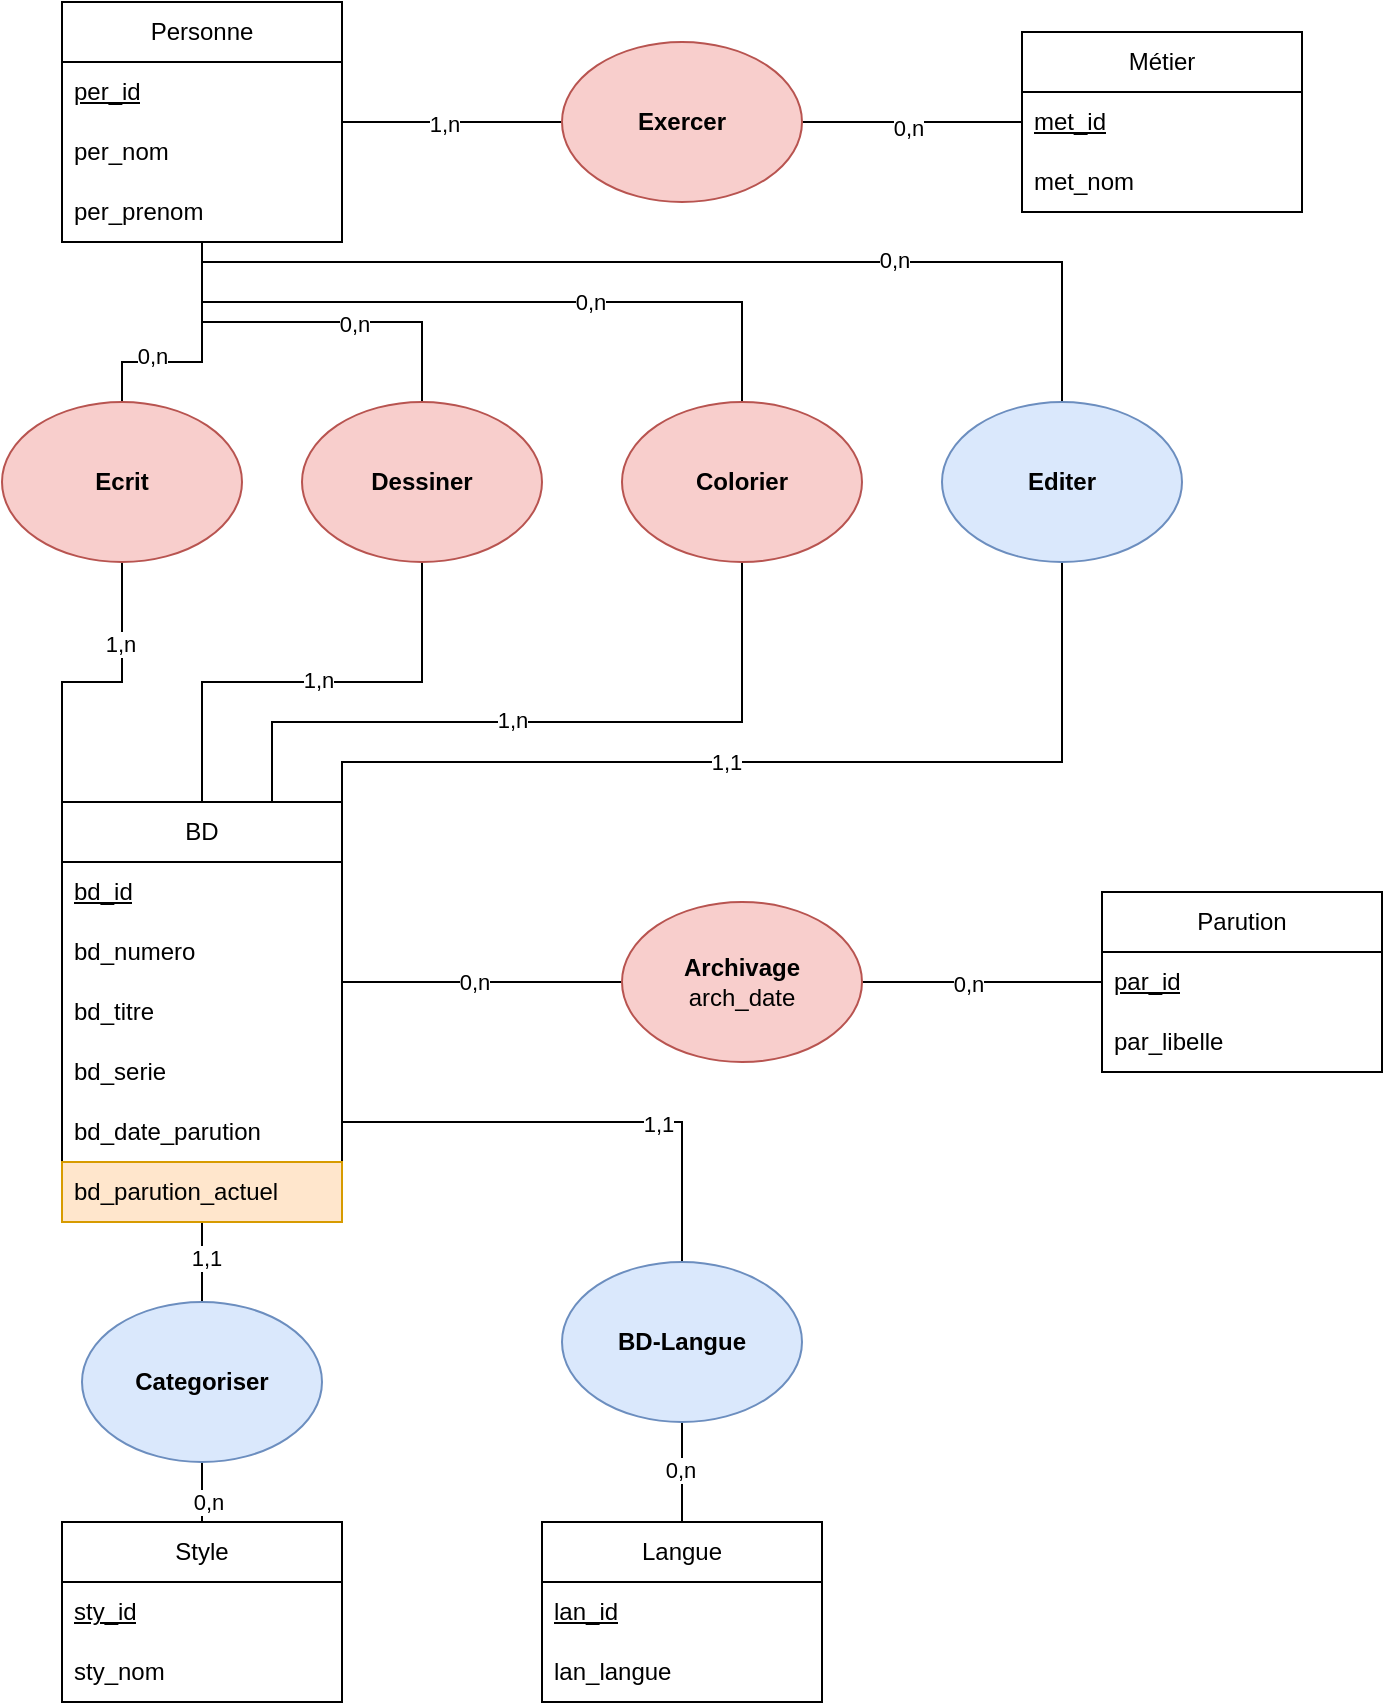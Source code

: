 <mxfile version="26.2.14">
  <diagram name="Page-1" id="DTHbJMutJy0UpXhwxlCJ">
    <mxGraphModel dx="784" dy="1102" grid="1" gridSize="10" guides="1" tooltips="1" connect="1" arrows="1" fold="1" page="1" pageScale="1" pageWidth="827" pageHeight="1169" math="0" shadow="0">
      <root>
        <mxCell id="0" />
        <mxCell id="1" parent="0" />
        <mxCell id="R90ukqXwyfX0bpyr1AU3-22" style="edgeStyle=orthogonalEdgeStyle;rounded=0;orthogonalLoop=1;jettySize=auto;html=1;entryX=0;entryY=0.5;entryDx=0;entryDy=0;endArrow=none;startFill=0;" edge="1" parent="1" source="R90ukqXwyfX0bpyr1AU3-9" target="R90ukqXwyfX0bpyr1AU3-21">
          <mxGeometry relative="1" as="geometry" />
        </mxCell>
        <mxCell id="R90ukqXwyfX0bpyr1AU3-24" value="1,n" style="edgeLabel;html=1;align=center;verticalAlign=middle;resizable=0;points=[];" vertex="1" connectable="0" parent="R90ukqXwyfX0bpyr1AU3-22">
          <mxGeometry x="-0.073" y="-1" relative="1" as="geometry">
            <mxPoint as="offset" />
          </mxGeometry>
        </mxCell>
        <mxCell id="R90ukqXwyfX0bpyr1AU3-9" value="Personne" style="swimlane;fontStyle=0;childLayout=stackLayout;horizontal=1;startSize=30;horizontalStack=0;resizeParent=1;resizeParentMax=0;resizeLast=0;collapsible=1;marginBottom=0;whiteSpace=wrap;html=1;" vertex="1" parent="1">
          <mxGeometry x="80" y="160" width="140" height="120" as="geometry" />
        </mxCell>
        <mxCell id="R90ukqXwyfX0bpyr1AU3-10" value="&lt;u&gt;per_id&lt;/u&gt;" style="text;strokeColor=none;fillColor=none;align=left;verticalAlign=middle;spacingLeft=4;spacingRight=4;overflow=hidden;points=[[0,0.5],[1,0.5]];portConstraint=eastwest;rotatable=0;whiteSpace=wrap;html=1;" vertex="1" parent="R90ukqXwyfX0bpyr1AU3-9">
          <mxGeometry y="30" width="140" height="30" as="geometry" />
        </mxCell>
        <mxCell id="R90ukqXwyfX0bpyr1AU3-3" value="per_nom" style="text;strokeColor=none;fillColor=none;align=left;verticalAlign=middle;spacingLeft=4;spacingRight=4;overflow=hidden;points=[[0,0.5],[1,0.5]];portConstraint=eastwest;rotatable=0;whiteSpace=wrap;html=1;" vertex="1" parent="R90ukqXwyfX0bpyr1AU3-9">
          <mxGeometry y="60" width="140" height="30" as="geometry" />
        </mxCell>
        <mxCell id="R90ukqXwyfX0bpyr1AU3-4" value="per_prenom" style="text;strokeColor=none;fillColor=none;align=left;verticalAlign=middle;spacingLeft=4;spacingRight=4;overflow=hidden;points=[[0,0.5],[1,0.5]];portConstraint=eastwest;rotatable=0;whiteSpace=wrap;html=1;" vertex="1" parent="R90ukqXwyfX0bpyr1AU3-9">
          <mxGeometry y="90" width="140" height="30" as="geometry" />
        </mxCell>
        <mxCell id="R90ukqXwyfX0bpyr1AU3-23" style="edgeStyle=orthogonalEdgeStyle;rounded=0;orthogonalLoop=1;jettySize=auto;html=1;entryX=1;entryY=0.5;entryDx=0;entryDy=0;endArrow=none;startFill=0;" edge="1" parent="1" source="R90ukqXwyfX0bpyr1AU3-17" target="R90ukqXwyfX0bpyr1AU3-21">
          <mxGeometry relative="1" as="geometry" />
        </mxCell>
        <mxCell id="R90ukqXwyfX0bpyr1AU3-25" value="0,n" style="edgeLabel;html=1;align=center;verticalAlign=middle;resizable=0;points=[];" vertex="1" connectable="0" parent="R90ukqXwyfX0bpyr1AU3-23">
          <mxGeometry x="0.036" y="3" relative="1" as="geometry">
            <mxPoint as="offset" />
          </mxGeometry>
        </mxCell>
        <mxCell id="R90ukqXwyfX0bpyr1AU3-17" value="Métier" style="swimlane;fontStyle=0;childLayout=stackLayout;horizontal=1;startSize=30;horizontalStack=0;resizeParent=1;resizeParentMax=0;resizeLast=0;collapsible=1;marginBottom=0;whiteSpace=wrap;html=1;" vertex="1" parent="1">
          <mxGeometry x="560" y="175" width="140" height="90" as="geometry" />
        </mxCell>
        <mxCell id="R90ukqXwyfX0bpyr1AU3-18" value="&lt;u&gt;met_id&lt;/u&gt;" style="text;strokeColor=none;fillColor=none;align=left;verticalAlign=middle;spacingLeft=4;spacingRight=4;overflow=hidden;points=[[0,0.5],[1,0.5]];portConstraint=eastwest;rotatable=0;whiteSpace=wrap;html=1;" vertex="1" parent="R90ukqXwyfX0bpyr1AU3-17">
          <mxGeometry y="30" width="140" height="30" as="geometry" />
        </mxCell>
        <mxCell id="R90ukqXwyfX0bpyr1AU3-19" value="met_nom" style="text;strokeColor=none;fillColor=none;align=left;verticalAlign=middle;spacingLeft=4;spacingRight=4;overflow=hidden;points=[[0,0.5],[1,0.5]];portConstraint=eastwest;rotatable=0;whiteSpace=wrap;html=1;" vertex="1" parent="R90ukqXwyfX0bpyr1AU3-17">
          <mxGeometry y="60" width="140" height="30" as="geometry" />
        </mxCell>
        <mxCell id="R90ukqXwyfX0bpyr1AU3-21" value="&lt;b&gt;Exercer&lt;/b&gt;" style="ellipse;whiteSpace=wrap;html=1;fillColor=#f8cecc;strokeColor=#b85450;" vertex="1" parent="1">
          <mxGeometry x="330" y="180" width="120" height="80" as="geometry" />
        </mxCell>
        <mxCell id="R90ukqXwyfX0bpyr1AU3-44" style="edgeStyle=orthogonalEdgeStyle;rounded=0;orthogonalLoop=1;jettySize=auto;html=1;entryX=0.5;entryY=1;entryDx=0;entryDy=0;exitX=0.5;exitY=0;exitDx=0;exitDy=0;endArrow=none;startFill=0;" edge="1" parent="1" source="R90ukqXwyfX0bpyr1AU3-26" target="R90ukqXwyfX0bpyr1AU3-39">
          <mxGeometry relative="1" as="geometry" />
        </mxCell>
        <mxCell id="R90ukqXwyfX0bpyr1AU3-59" value="1,n" style="edgeLabel;html=1;align=center;verticalAlign=middle;resizable=0;points=[];" vertex="1" connectable="0" parent="R90ukqXwyfX0bpyr1AU3-44">
          <mxGeometry x="0.026" y="1" relative="1" as="geometry">
            <mxPoint as="offset" />
          </mxGeometry>
        </mxCell>
        <mxCell id="R90ukqXwyfX0bpyr1AU3-74" style="edgeStyle=orthogonalEdgeStyle;rounded=0;orthogonalLoop=1;jettySize=auto;html=1;entryX=0.5;entryY=0;entryDx=0;entryDy=0;endArrow=none;startFill=0;" edge="1" parent="1" source="R90ukqXwyfX0bpyr1AU3-26" target="R90ukqXwyfX0bpyr1AU3-73">
          <mxGeometry relative="1" as="geometry" />
        </mxCell>
        <mxCell id="R90ukqXwyfX0bpyr1AU3-76" value="1,1" style="edgeLabel;html=1;align=center;verticalAlign=middle;resizable=0;points=[];" vertex="1" connectable="0" parent="R90ukqXwyfX0bpyr1AU3-74">
          <mxGeometry x="-0.12" y="2" relative="1" as="geometry">
            <mxPoint as="offset" />
          </mxGeometry>
        </mxCell>
        <mxCell id="R90ukqXwyfX0bpyr1AU3-79" style="edgeStyle=orthogonalEdgeStyle;rounded=0;orthogonalLoop=1;jettySize=auto;html=1;entryX=0.5;entryY=0;entryDx=0;entryDy=0;endArrow=none;startFill=0;" edge="1" parent="1" source="R90ukqXwyfX0bpyr1AU3-26" target="R90ukqXwyfX0bpyr1AU3-78">
          <mxGeometry relative="1" as="geometry">
            <Array as="points">
              <mxPoint x="390" y="720" />
            </Array>
          </mxGeometry>
        </mxCell>
        <mxCell id="R90ukqXwyfX0bpyr1AU3-82" value="1,1" style="edgeLabel;html=1;align=center;verticalAlign=middle;resizable=0;points=[];" vertex="1" connectable="0" parent="R90ukqXwyfX0bpyr1AU3-79">
          <mxGeometry x="0.316" y="-1" relative="1" as="geometry">
            <mxPoint as="offset" />
          </mxGeometry>
        </mxCell>
        <mxCell id="R90ukqXwyfX0bpyr1AU3-84" style="edgeStyle=orthogonalEdgeStyle;rounded=0;orthogonalLoop=1;jettySize=auto;html=1;entryX=0;entryY=0.5;entryDx=0;entryDy=0;endArrow=none;startFill=0;" edge="1" parent="1" source="R90ukqXwyfX0bpyr1AU3-26" target="R90ukqXwyfX0bpyr1AU3-83">
          <mxGeometry relative="1" as="geometry">
            <Array as="points">
              <mxPoint x="290" y="650" />
              <mxPoint x="290" y="650" />
            </Array>
          </mxGeometry>
        </mxCell>
        <mxCell id="R90ukqXwyfX0bpyr1AU3-86" value="0,n" style="edgeLabel;html=1;align=center;verticalAlign=middle;resizable=0;points=[];" vertex="1" connectable="0" parent="R90ukqXwyfX0bpyr1AU3-84">
          <mxGeometry x="-0.057" relative="1" as="geometry">
            <mxPoint as="offset" />
          </mxGeometry>
        </mxCell>
        <mxCell id="R90ukqXwyfX0bpyr1AU3-26" value="BD" style="swimlane;fontStyle=0;childLayout=stackLayout;horizontal=1;startSize=30;horizontalStack=0;resizeParent=1;resizeParentMax=0;resizeLast=0;collapsible=1;marginBottom=0;whiteSpace=wrap;html=1;" vertex="1" parent="1">
          <mxGeometry x="80" y="560" width="140" height="210" as="geometry" />
        </mxCell>
        <mxCell id="R90ukqXwyfX0bpyr1AU3-27" value="&lt;u&gt;bd_id&lt;/u&gt;" style="text;strokeColor=none;fillColor=none;align=left;verticalAlign=middle;spacingLeft=4;spacingRight=4;overflow=hidden;points=[[0,0.5],[1,0.5]];portConstraint=eastwest;rotatable=0;whiteSpace=wrap;html=1;" vertex="1" parent="R90ukqXwyfX0bpyr1AU3-26">
          <mxGeometry y="30" width="140" height="30" as="geometry" />
        </mxCell>
        <mxCell id="R90ukqXwyfX0bpyr1AU3-28" value="bd_numero" style="text;strokeColor=none;fillColor=none;align=left;verticalAlign=middle;spacingLeft=4;spacingRight=4;overflow=hidden;points=[[0,0.5],[1,0.5]];portConstraint=eastwest;rotatable=0;whiteSpace=wrap;html=1;" vertex="1" parent="R90ukqXwyfX0bpyr1AU3-26">
          <mxGeometry y="60" width="140" height="30" as="geometry" />
        </mxCell>
        <mxCell id="R90ukqXwyfX0bpyr1AU3-29" value="bd_titre" style="text;strokeColor=none;fillColor=none;align=left;verticalAlign=middle;spacingLeft=4;spacingRight=4;overflow=hidden;points=[[0,0.5],[1,0.5]];portConstraint=eastwest;rotatable=0;whiteSpace=wrap;html=1;" vertex="1" parent="R90ukqXwyfX0bpyr1AU3-26">
          <mxGeometry y="90" width="140" height="30" as="geometry" />
        </mxCell>
        <mxCell id="R90ukqXwyfX0bpyr1AU3-30" value="bd_serie" style="text;strokeColor=none;fillColor=none;align=left;verticalAlign=middle;spacingLeft=4;spacingRight=4;overflow=hidden;points=[[0,0.5],[1,0.5]];portConstraint=eastwest;rotatable=0;whiteSpace=wrap;html=1;" vertex="1" parent="R90ukqXwyfX0bpyr1AU3-26">
          <mxGeometry y="120" width="140" height="30" as="geometry" />
        </mxCell>
        <mxCell id="R90ukqXwyfX0bpyr1AU3-37" value="bd_date_parution" style="text;strokeColor=none;fillColor=none;align=left;verticalAlign=middle;spacingLeft=4;spacingRight=4;overflow=hidden;points=[[0,0.5],[1,0.5]];portConstraint=eastwest;rotatable=0;whiteSpace=wrap;html=1;" vertex="1" parent="R90ukqXwyfX0bpyr1AU3-26">
          <mxGeometry y="150" width="140" height="30" as="geometry" />
        </mxCell>
        <mxCell id="R90ukqXwyfX0bpyr1AU3-88" value="bd_parution_actuel" style="text;strokeColor=#d79b00;fillColor=#ffe6cc;align=left;verticalAlign=middle;spacingLeft=4;spacingRight=4;overflow=hidden;points=[[0,0.5],[1,0.5]];portConstraint=eastwest;rotatable=0;whiteSpace=wrap;html=1;" vertex="1" parent="R90ukqXwyfX0bpyr1AU3-26">
          <mxGeometry y="180" width="140" height="30" as="geometry" />
        </mxCell>
        <mxCell id="R90ukqXwyfX0bpyr1AU3-85" style="edgeStyle=orthogonalEdgeStyle;rounded=0;orthogonalLoop=1;jettySize=auto;html=1;entryX=1;entryY=0.5;entryDx=0;entryDy=0;endArrow=none;startFill=0;" edge="1" parent="1" source="R90ukqXwyfX0bpyr1AU3-32" target="R90ukqXwyfX0bpyr1AU3-83">
          <mxGeometry relative="1" as="geometry" />
        </mxCell>
        <mxCell id="R90ukqXwyfX0bpyr1AU3-87" value="0,n" style="edgeLabel;html=1;align=center;verticalAlign=middle;resizable=0;points=[];" vertex="1" connectable="0" parent="R90ukqXwyfX0bpyr1AU3-85">
          <mxGeometry x="0.117" y="1" relative="1" as="geometry">
            <mxPoint as="offset" />
          </mxGeometry>
        </mxCell>
        <mxCell id="R90ukqXwyfX0bpyr1AU3-32" value="Parution" style="swimlane;fontStyle=0;childLayout=stackLayout;horizontal=1;startSize=30;horizontalStack=0;resizeParent=1;resizeParentMax=0;resizeLast=0;collapsible=1;marginBottom=0;whiteSpace=wrap;html=1;" vertex="1" parent="1">
          <mxGeometry x="600" y="605" width="140" height="90" as="geometry" />
        </mxCell>
        <mxCell id="R90ukqXwyfX0bpyr1AU3-33" value="&lt;u&gt;par_id&lt;/u&gt;" style="text;strokeColor=none;fillColor=none;align=left;verticalAlign=middle;spacingLeft=4;spacingRight=4;overflow=hidden;points=[[0,0.5],[1,0.5]];portConstraint=eastwest;rotatable=0;whiteSpace=wrap;html=1;" vertex="1" parent="R90ukqXwyfX0bpyr1AU3-32">
          <mxGeometry y="30" width="140" height="30" as="geometry" />
        </mxCell>
        <mxCell id="R90ukqXwyfX0bpyr1AU3-34" value="par_libelle" style="text;strokeColor=none;fillColor=none;align=left;verticalAlign=middle;spacingLeft=4;spacingRight=4;overflow=hidden;points=[[0,0.5],[1,0.5]];portConstraint=eastwest;rotatable=0;whiteSpace=wrap;html=1;" vertex="1" parent="R90ukqXwyfX0bpyr1AU3-32">
          <mxGeometry y="60" width="140" height="30" as="geometry" />
        </mxCell>
        <mxCell id="R90ukqXwyfX0bpyr1AU3-42" style="edgeStyle=orthogonalEdgeStyle;rounded=0;orthogonalLoop=1;jettySize=auto;html=1;entryX=0;entryY=0;entryDx=0;entryDy=0;endArrow=none;startFill=0;" edge="1" parent="1" source="R90ukqXwyfX0bpyr1AU3-38" target="R90ukqXwyfX0bpyr1AU3-26">
          <mxGeometry relative="1" as="geometry" />
        </mxCell>
        <mxCell id="R90ukqXwyfX0bpyr1AU3-58" value="1,n" style="edgeLabel;html=1;align=center;verticalAlign=middle;resizable=0;points=[];" vertex="1" connectable="0" parent="R90ukqXwyfX0bpyr1AU3-42">
          <mxGeometry x="-0.453" y="-1" relative="1" as="geometry">
            <mxPoint as="offset" />
          </mxGeometry>
        </mxCell>
        <mxCell id="R90ukqXwyfX0bpyr1AU3-53" style="edgeStyle=orthogonalEdgeStyle;rounded=0;orthogonalLoop=1;jettySize=auto;html=1;endArrow=none;startFill=0;" edge="1" parent="1" source="R90ukqXwyfX0bpyr1AU3-38" target="R90ukqXwyfX0bpyr1AU3-9">
          <mxGeometry relative="1" as="geometry">
            <Array as="points">
              <mxPoint x="110" y="340" />
              <mxPoint x="150" y="340" />
            </Array>
          </mxGeometry>
        </mxCell>
        <mxCell id="R90ukqXwyfX0bpyr1AU3-57" value="0,n" style="edgeLabel;html=1;align=center;verticalAlign=middle;resizable=0;points=[];" vertex="1" connectable="0" parent="R90ukqXwyfX0bpyr1AU3-53">
          <mxGeometry x="-0.417" y="3" relative="1" as="geometry">
            <mxPoint as="offset" />
          </mxGeometry>
        </mxCell>
        <mxCell id="R90ukqXwyfX0bpyr1AU3-38" value="&lt;b&gt;Ecrit&lt;/b&gt;" style="ellipse;whiteSpace=wrap;html=1;fillColor=#f8cecc;strokeColor=#b85450;" vertex="1" parent="1">
          <mxGeometry x="50" y="360" width="120" height="80" as="geometry" />
        </mxCell>
        <mxCell id="R90ukqXwyfX0bpyr1AU3-54" style="edgeStyle=orthogonalEdgeStyle;rounded=0;orthogonalLoop=1;jettySize=auto;html=1;endArrow=none;startFill=0;" edge="1" parent="1" source="R90ukqXwyfX0bpyr1AU3-39" target="R90ukqXwyfX0bpyr1AU3-9">
          <mxGeometry relative="1" as="geometry" />
        </mxCell>
        <mxCell id="R90ukqXwyfX0bpyr1AU3-60" value="0,n" style="edgeLabel;html=1;align=center;verticalAlign=middle;resizable=0;points=[];" vertex="1" connectable="0" parent="R90ukqXwyfX0bpyr1AU3-54">
          <mxGeometry x="-0.221" y="1" relative="1" as="geometry">
            <mxPoint as="offset" />
          </mxGeometry>
        </mxCell>
        <mxCell id="R90ukqXwyfX0bpyr1AU3-39" value="&lt;b&gt;Dessiner&lt;/b&gt;" style="ellipse;whiteSpace=wrap;html=1;fillColor=#f8cecc;strokeColor=#b85450;" vertex="1" parent="1">
          <mxGeometry x="200" y="360" width="120" height="80" as="geometry" />
        </mxCell>
        <mxCell id="R90ukqXwyfX0bpyr1AU3-51" style="edgeStyle=orthogonalEdgeStyle;rounded=0;orthogonalLoop=1;jettySize=auto;html=1;entryX=0.75;entryY=0;entryDx=0;entryDy=0;endArrow=none;startFill=0;" edge="1" parent="1" source="R90ukqXwyfX0bpyr1AU3-40" target="R90ukqXwyfX0bpyr1AU3-26">
          <mxGeometry relative="1" as="geometry">
            <Array as="points">
              <mxPoint x="420" y="520" />
              <mxPoint x="185" y="520" />
            </Array>
          </mxGeometry>
        </mxCell>
        <mxCell id="R90ukqXwyfX0bpyr1AU3-62" value="1,n" style="edgeLabel;html=1;align=center;verticalAlign=middle;resizable=0;points=[];" vertex="1" connectable="0" parent="R90ukqXwyfX0bpyr1AU3-51">
          <mxGeometry x="0.099" y="-1" relative="1" as="geometry">
            <mxPoint as="offset" />
          </mxGeometry>
        </mxCell>
        <mxCell id="R90ukqXwyfX0bpyr1AU3-55" style="edgeStyle=orthogonalEdgeStyle;rounded=0;orthogonalLoop=1;jettySize=auto;html=1;endArrow=none;startFill=0;" edge="1" parent="1" source="R90ukqXwyfX0bpyr1AU3-40" target="R90ukqXwyfX0bpyr1AU3-9">
          <mxGeometry relative="1" as="geometry">
            <Array as="points">
              <mxPoint x="420" y="310" />
              <mxPoint x="150" y="310" />
            </Array>
          </mxGeometry>
        </mxCell>
        <mxCell id="R90ukqXwyfX0bpyr1AU3-61" value="0,n" style="edgeLabel;html=1;align=center;verticalAlign=middle;resizable=0;points=[];" vertex="1" connectable="0" parent="R90ukqXwyfX0bpyr1AU3-55">
          <mxGeometry x="-0.28" relative="1" as="geometry">
            <mxPoint as="offset" />
          </mxGeometry>
        </mxCell>
        <mxCell id="R90ukqXwyfX0bpyr1AU3-40" value="&lt;b&gt;Colorier&lt;/b&gt;" style="ellipse;whiteSpace=wrap;html=1;fillColor=#f8cecc;strokeColor=#b85450;" vertex="1" parent="1">
          <mxGeometry x="360" y="360" width="120" height="80" as="geometry" />
        </mxCell>
        <mxCell id="R90ukqXwyfX0bpyr1AU3-50" style="edgeStyle=orthogonalEdgeStyle;rounded=0;orthogonalLoop=1;jettySize=auto;html=1;entryX=1;entryY=0;entryDx=0;entryDy=0;endArrow=none;startFill=0;" edge="1" parent="1" source="R90ukqXwyfX0bpyr1AU3-46" target="R90ukqXwyfX0bpyr1AU3-26">
          <mxGeometry relative="1" as="geometry">
            <Array as="points">
              <mxPoint x="580" y="540" />
              <mxPoint x="220" y="540" />
            </Array>
          </mxGeometry>
        </mxCell>
        <mxCell id="R90ukqXwyfX0bpyr1AU3-63" value="1,1" style="edgeLabel;html=1;align=center;verticalAlign=middle;resizable=0;points=[];" vertex="1" connectable="0" parent="R90ukqXwyfX0bpyr1AU3-50">
          <mxGeometry x="0.117" relative="1" as="geometry">
            <mxPoint as="offset" />
          </mxGeometry>
        </mxCell>
        <mxCell id="R90ukqXwyfX0bpyr1AU3-56" style="edgeStyle=orthogonalEdgeStyle;rounded=0;orthogonalLoop=1;jettySize=auto;html=1;endArrow=none;startFill=0;" edge="1" parent="1" source="R90ukqXwyfX0bpyr1AU3-46" target="R90ukqXwyfX0bpyr1AU3-9">
          <mxGeometry relative="1" as="geometry">
            <Array as="points">
              <mxPoint x="580" y="290" />
              <mxPoint x="150" y="290" />
            </Array>
          </mxGeometry>
        </mxCell>
        <mxCell id="R90ukqXwyfX0bpyr1AU3-64" value="0,n" style="edgeLabel;html=1;align=center;verticalAlign=middle;resizable=0;points=[];" vertex="1" connectable="0" parent="R90ukqXwyfX0bpyr1AU3-56">
          <mxGeometry x="-0.396" y="-1" relative="1" as="geometry">
            <mxPoint as="offset" />
          </mxGeometry>
        </mxCell>
        <mxCell id="R90ukqXwyfX0bpyr1AU3-46" value="&lt;b&gt;Editer&lt;/b&gt;" style="ellipse;whiteSpace=wrap;html=1;fillColor=#dae8fc;strokeColor=#6c8ebf;" vertex="1" parent="1">
          <mxGeometry x="520" y="360" width="120" height="80" as="geometry" />
        </mxCell>
        <mxCell id="R90ukqXwyfX0bpyr1AU3-75" style="edgeStyle=orthogonalEdgeStyle;rounded=0;orthogonalLoop=1;jettySize=auto;html=1;entryX=0.5;entryY=1;entryDx=0;entryDy=0;endArrow=none;startFill=0;" edge="1" parent="1" source="R90ukqXwyfX0bpyr1AU3-65" target="R90ukqXwyfX0bpyr1AU3-73">
          <mxGeometry relative="1" as="geometry" />
        </mxCell>
        <mxCell id="R90ukqXwyfX0bpyr1AU3-77" value="0,n" style="edgeLabel;html=1;align=center;verticalAlign=middle;resizable=0;points=[];" vertex="1" connectable="0" parent="R90ukqXwyfX0bpyr1AU3-75">
          <mxGeometry x="0.2" y="-3" relative="1" as="geometry">
            <mxPoint as="offset" />
          </mxGeometry>
        </mxCell>
        <mxCell id="R90ukqXwyfX0bpyr1AU3-65" value="Style" style="swimlane;fontStyle=0;childLayout=stackLayout;horizontal=1;startSize=30;horizontalStack=0;resizeParent=1;resizeParentMax=0;resizeLast=0;collapsible=1;marginBottom=0;whiteSpace=wrap;html=1;" vertex="1" parent="1">
          <mxGeometry x="80" y="920" width="140" height="90" as="geometry" />
        </mxCell>
        <mxCell id="R90ukqXwyfX0bpyr1AU3-66" value="&lt;u&gt;sty_id&lt;/u&gt;" style="text;strokeColor=none;fillColor=none;align=left;verticalAlign=middle;spacingLeft=4;spacingRight=4;overflow=hidden;points=[[0,0.5],[1,0.5]];portConstraint=eastwest;rotatable=0;whiteSpace=wrap;html=1;" vertex="1" parent="R90ukqXwyfX0bpyr1AU3-65">
          <mxGeometry y="30" width="140" height="30" as="geometry" />
        </mxCell>
        <mxCell id="R90ukqXwyfX0bpyr1AU3-67" value="sty_nom" style="text;strokeColor=none;fillColor=none;align=left;verticalAlign=middle;spacingLeft=4;spacingRight=4;overflow=hidden;points=[[0,0.5],[1,0.5]];portConstraint=eastwest;rotatable=0;whiteSpace=wrap;html=1;" vertex="1" parent="R90ukqXwyfX0bpyr1AU3-65">
          <mxGeometry y="60" width="140" height="30" as="geometry" />
        </mxCell>
        <mxCell id="R90ukqXwyfX0bpyr1AU3-80" style="edgeStyle=orthogonalEdgeStyle;rounded=0;orthogonalLoop=1;jettySize=auto;html=1;entryX=0.5;entryY=1;entryDx=0;entryDy=0;endArrow=none;startFill=0;" edge="1" parent="1" source="R90ukqXwyfX0bpyr1AU3-69" target="R90ukqXwyfX0bpyr1AU3-78">
          <mxGeometry relative="1" as="geometry" />
        </mxCell>
        <mxCell id="R90ukqXwyfX0bpyr1AU3-81" value="0,n" style="edgeLabel;html=1;align=center;verticalAlign=middle;resizable=0;points=[];" vertex="1" connectable="0" parent="R90ukqXwyfX0bpyr1AU3-80">
          <mxGeometry x="0.04" y="1" relative="1" as="geometry">
            <mxPoint as="offset" />
          </mxGeometry>
        </mxCell>
        <mxCell id="R90ukqXwyfX0bpyr1AU3-69" value="Langue" style="swimlane;fontStyle=0;childLayout=stackLayout;horizontal=1;startSize=30;horizontalStack=0;resizeParent=1;resizeParentMax=0;resizeLast=0;collapsible=1;marginBottom=0;whiteSpace=wrap;html=1;" vertex="1" parent="1">
          <mxGeometry x="320" y="920" width="140" height="90" as="geometry" />
        </mxCell>
        <mxCell id="R90ukqXwyfX0bpyr1AU3-70" value="&lt;u&gt;lan_id&lt;/u&gt;" style="text;strokeColor=none;fillColor=none;align=left;verticalAlign=middle;spacingLeft=4;spacingRight=4;overflow=hidden;points=[[0,0.5],[1,0.5]];portConstraint=eastwest;rotatable=0;whiteSpace=wrap;html=1;" vertex="1" parent="R90ukqXwyfX0bpyr1AU3-69">
          <mxGeometry y="30" width="140" height="30" as="geometry" />
        </mxCell>
        <mxCell id="R90ukqXwyfX0bpyr1AU3-71" value="lan_langue" style="text;strokeColor=none;fillColor=none;align=left;verticalAlign=middle;spacingLeft=4;spacingRight=4;overflow=hidden;points=[[0,0.5],[1,0.5]];portConstraint=eastwest;rotatable=0;whiteSpace=wrap;html=1;" vertex="1" parent="R90ukqXwyfX0bpyr1AU3-69">
          <mxGeometry y="60" width="140" height="30" as="geometry" />
        </mxCell>
        <mxCell id="R90ukqXwyfX0bpyr1AU3-73" value="&lt;b&gt;Categoriser&lt;/b&gt;" style="ellipse;whiteSpace=wrap;html=1;fillColor=#dae8fc;strokeColor=#6c8ebf;" vertex="1" parent="1">
          <mxGeometry x="90" y="810" width="120" height="80" as="geometry" />
        </mxCell>
        <mxCell id="R90ukqXwyfX0bpyr1AU3-78" value="&lt;b&gt;BD-Langue&lt;/b&gt;" style="ellipse;whiteSpace=wrap;html=1;fillColor=#dae8fc;strokeColor=#6c8ebf;" vertex="1" parent="1">
          <mxGeometry x="330" y="790" width="120" height="80" as="geometry" />
        </mxCell>
        <mxCell id="R90ukqXwyfX0bpyr1AU3-83" value="&lt;b&gt;Archivage&lt;/b&gt;&lt;div&gt;arch_date&lt;/div&gt;" style="ellipse;whiteSpace=wrap;html=1;fillColor=#f8cecc;strokeColor=#b85450;" vertex="1" parent="1">
          <mxGeometry x="360" y="610" width="120" height="80" as="geometry" />
        </mxCell>
      </root>
    </mxGraphModel>
  </diagram>
</mxfile>
